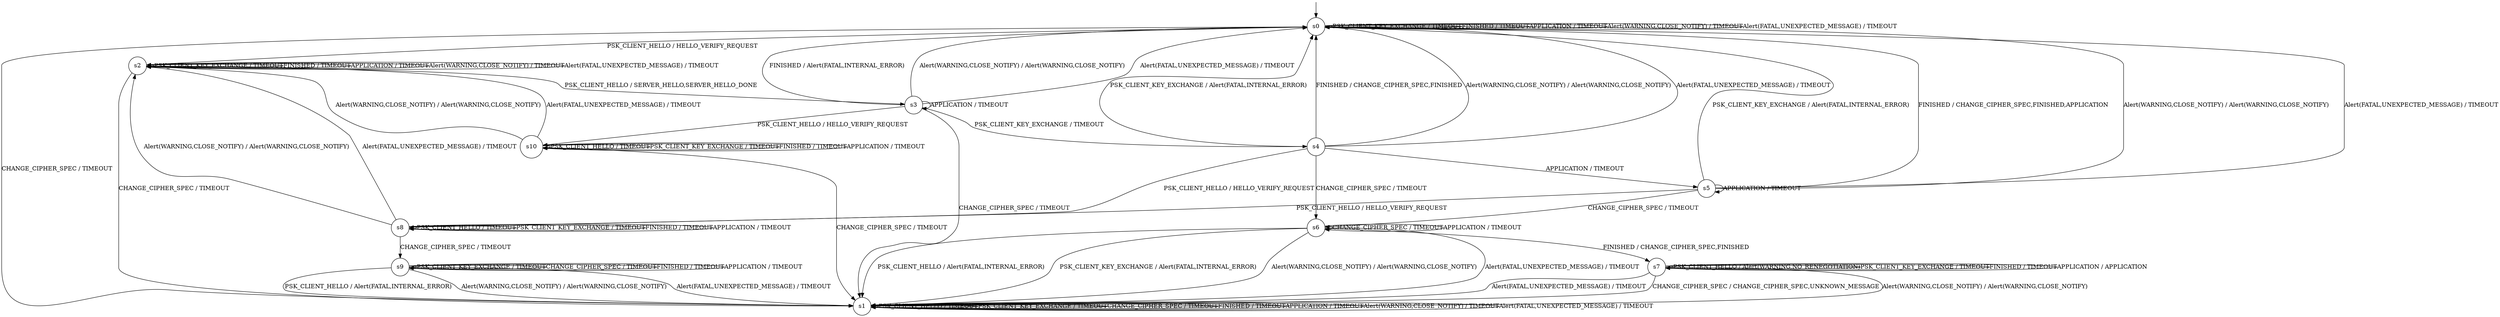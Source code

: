 digraph g {

	s0 [shape="circle" label="s0"];
	s1 [shape="circle" label="s1"];
	s2 [shape="circle" label="s2"];
	s3 [shape="circle" label="s3"];
	s4 [shape="circle" label="s4"];
	s5 [shape="circle" label="s5"];
	s6 [shape="circle" label="s6"];
	s7 [shape="circle" label="s7"];
	s8 [shape="circle" label="s8"];
	s9 [shape="circle" label="s9"];
	s10 [shape="circle" label="s10"];
	s0 -> s2 [label="PSK_CLIENT_HELLO / HELLO_VERIFY_REQUEST"];
	s0 -> s0 [label="PSK_CLIENT_KEY_EXCHANGE / TIMEOUT"];
	s0 -> s1 [label="CHANGE_CIPHER_SPEC / TIMEOUT"];
	s0 -> s0 [label="FINISHED / TIMEOUT"];
	s0 -> s0 [label="APPLICATION / TIMEOUT"];
	s0 -> s0 [label="Alert(WARNING,CLOSE_NOTIFY) / TIMEOUT"];
	s0 -> s0 [label="Alert(FATAL,UNEXPECTED_MESSAGE) / TIMEOUT"];
	s1 -> s1 [label="PSK_CLIENT_HELLO / TIMEOUT"];
	s1 -> s1 [label="PSK_CLIENT_KEY_EXCHANGE / TIMEOUT"];
	s1 -> s1 [label="CHANGE_CIPHER_SPEC / TIMEOUT"];
	s1 -> s1 [label="FINISHED / TIMEOUT"];
	s1 -> s1 [label="APPLICATION / TIMEOUT"];
	s1 -> s1 [label="Alert(WARNING,CLOSE_NOTIFY) / TIMEOUT"];
	s1 -> s1 [label="Alert(FATAL,UNEXPECTED_MESSAGE) / TIMEOUT"];
	s2 -> s3 [label="PSK_CLIENT_HELLO / SERVER_HELLO,SERVER_HELLO_DONE"];
	s2 -> s2 [label="PSK_CLIENT_KEY_EXCHANGE / TIMEOUT"];
	s2 -> s1 [label="CHANGE_CIPHER_SPEC / TIMEOUT"];
	s2 -> s2 [label="FINISHED / TIMEOUT"];
	s2 -> s2 [label="APPLICATION / TIMEOUT"];
	s2 -> s2 [label="Alert(WARNING,CLOSE_NOTIFY) / TIMEOUT"];
	s2 -> s2 [label="Alert(FATAL,UNEXPECTED_MESSAGE) / TIMEOUT"];
	s3 -> s10 [label="PSK_CLIENT_HELLO / HELLO_VERIFY_REQUEST"];
	s3 -> s4 [label="PSK_CLIENT_KEY_EXCHANGE / TIMEOUT"];
	s3 -> s1 [label="CHANGE_CIPHER_SPEC / TIMEOUT"];
	s3 -> s0 [label="FINISHED / Alert(FATAL,INTERNAL_ERROR)"];
	s3 -> s3 [label="APPLICATION / TIMEOUT"];
	s3 -> s0 [label="Alert(WARNING,CLOSE_NOTIFY) / Alert(WARNING,CLOSE_NOTIFY)"];
	s3 -> s0 [label="Alert(FATAL,UNEXPECTED_MESSAGE) / TIMEOUT"];
	s4 -> s8 [label="PSK_CLIENT_HELLO / HELLO_VERIFY_REQUEST"];
	s4 -> s0 [label="PSK_CLIENT_KEY_EXCHANGE / Alert(FATAL,INTERNAL_ERROR)"];
	s4 -> s6 [label="CHANGE_CIPHER_SPEC / TIMEOUT"];
	s4 -> s0 [label="FINISHED / CHANGE_CIPHER_SPEC,FINISHED"];
	s4 -> s5 [label="APPLICATION / TIMEOUT"];
	s4 -> s0 [label="Alert(WARNING,CLOSE_NOTIFY) / Alert(WARNING,CLOSE_NOTIFY)"];
	s4 -> s0 [label="Alert(FATAL,UNEXPECTED_MESSAGE) / TIMEOUT"];
	s5 -> s8 [label="PSK_CLIENT_HELLO / HELLO_VERIFY_REQUEST"];
	s5 -> s0 [label="PSK_CLIENT_KEY_EXCHANGE / Alert(FATAL,INTERNAL_ERROR)"];
	s5 -> s6 [label="CHANGE_CIPHER_SPEC / TIMEOUT"];
	s5 -> s0 [label="FINISHED / CHANGE_CIPHER_SPEC,FINISHED,APPLICATION"];
	s5 -> s5 [label="APPLICATION / TIMEOUT"];
	s5 -> s0 [label="Alert(WARNING,CLOSE_NOTIFY) / Alert(WARNING,CLOSE_NOTIFY)"];
	s5 -> s0 [label="Alert(FATAL,UNEXPECTED_MESSAGE) / TIMEOUT"];
	s6 -> s1 [label="PSK_CLIENT_HELLO / Alert(FATAL,INTERNAL_ERROR)"];
	s6 -> s1 [label="PSK_CLIENT_KEY_EXCHANGE / Alert(FATAL,INTERNAL_ERROR)"];
	s6 -> s6 [label="CHANGE_CIPHER_SPEC / TIMEOUT"];
	s6 -> s7 [label="FINISHED / CHANGE_CIPHER_SPEC,FINISHED"];
	s6 -> s6 [label="APPLICATION / TIMEOUT"];
	s6 -> s1 [label="Alert(WARNING,CLOSE_NOTIFY) / Alert(WARNING,CLOSE_NOTIFY)"];
	s6 -> s1 [label="Alert(FATAL,UNEXPECTED_MESSAGE) / TIMEOUT"];
	s7 -> s7 [label="PSK_CLIENT_HELLO / Alert(WARNING,NO_RENEGOTIATION)"];
	s7 -> s7 [label="PSK_CLIENT_KEY_EXCHANGE / TIMEOUT"];
	s7 -> s1 [label="CHANGE_CIPHER_SPEC / CHANGE_CIPHER_SPEC,UNKNOWN_MESSAGE"];
	s7 -> s7 [label="FINISHED / TIMEOUT"];
	s7 -> s7 [label="APPLICATION / APPLICATION"];
	s7 -> s1 [label="Alert(WARNING,CLOSE_NOTIFY) / Alert(WARNING,CLOSE_NOTIFY)"];
	s7 -> s1 [label="Alert(FATAL,UNEXPECTED_MESSAGE) / TIMEOUT"];
	s8 -> s8 [label="PSK_CLIENT_HELLO / TIMEOUT"];
	s8 -> s8 [label="PSK_CLIENT_KEY_EXCHANGE / TIMEOUT"];
	s8 -> s9 [label="CHANGE_CIPHER_SPEC / TIMEOUT"];
	s8 -> s8 [label="FINISHED / TIMEOUT"];
	s8 -> s8 [label="APPLICATION / TIMEOUT"];
	s8 -> s2 [label="Alert(WARNING,CLOSE_NOTIFY) / Alert(WARNING,CLOSE_NOTIFY)"];
	s8 -> s2 [label="Alert(FATAL,UNEXPECTED_MESSAGE) / TIMEOUT"];
	s9 -> s1 [label="PSK_CLIENT_HELLO / Alert(FATAL,INTERNAL_ERROR)"];
	s9 -> s9 [label="PSK_CLIENT_KEY_EXCHANGE / TIMEOUT"];
	s9 -> s9 [label="CHANGE_CIPHER_SPEC / TIMEOUT"];
	s9 -> s9 [label="FINISHED / TIMEOUT"];
	s9 -> s9 [label="APPLICATION / TIMEOUT"];
	s9 -> s1 [label="Alert(WARNING,CLOSE_NOTIFY) / Alert(WARNING,CLOSE_NOTIFY)"];
	s9 -> s1 [label="Alert(FATAL,UNEXPECTED_MESSAGE) / TIMEOUT"];
	s10 -> s10 [label="PSK_CLIENT_HELLO / TIMEOUT"];
	s10 -> s10 [label="PSK_CLIENT_KEY_EXCHANGE / TIMEOUT"];
	s10 -> s1 [label="CHANGE_CIPHER_SPEC / TIMEOUT"];
	s10 -> s10 [label="FINISHED / TIMEOUT"];
	s10 -> s10 [label="APPLICATION / TIMEOUT"];
	s10 -> s2 [label="Alert(WARNING,CLOSE_NOTIFY) / Alert(WARNING,CLOSE_NOTIFY)"];
	s10 -> s2 [label="Alert(FATAL,UNEXPECTED_MESSAGE) / TIMEOUT"];

__start0 [label="" shape="none" width="0" height="0"];
__start0 -> s0;

}
